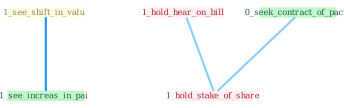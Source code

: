 Graph G{ 
    node
    [shape=polygon,style=filled,width=.5,height=.06,color="#BDFCC9",fixedsize=true,fontsize=4,
    fontcolor="#2f4f4f"];
    {node
    [color="#ffffe0", fontcolor="#8b7d6b"] "1_see_shift_in_valu "}
{node [color="#fff0f5", fontcolor="#b22222"] "1_hold_hear_on_bill " "1_hold_stake_of_share "}
edge [color="#B0E2FF"];

	"1_see_shift_in_valu " -- "1_see_increas_in_pai " [w="2", color="#1e90ff" , len=0.8];
	"0_seek_contract_of_pact " -- "1_hold_stake_of_share " [w="1", color="#87cefa" ];
	"1_hold_hear_on_bill " -- "1_hold_stake_of_share " [w="1", color="#87cefa" ];
}